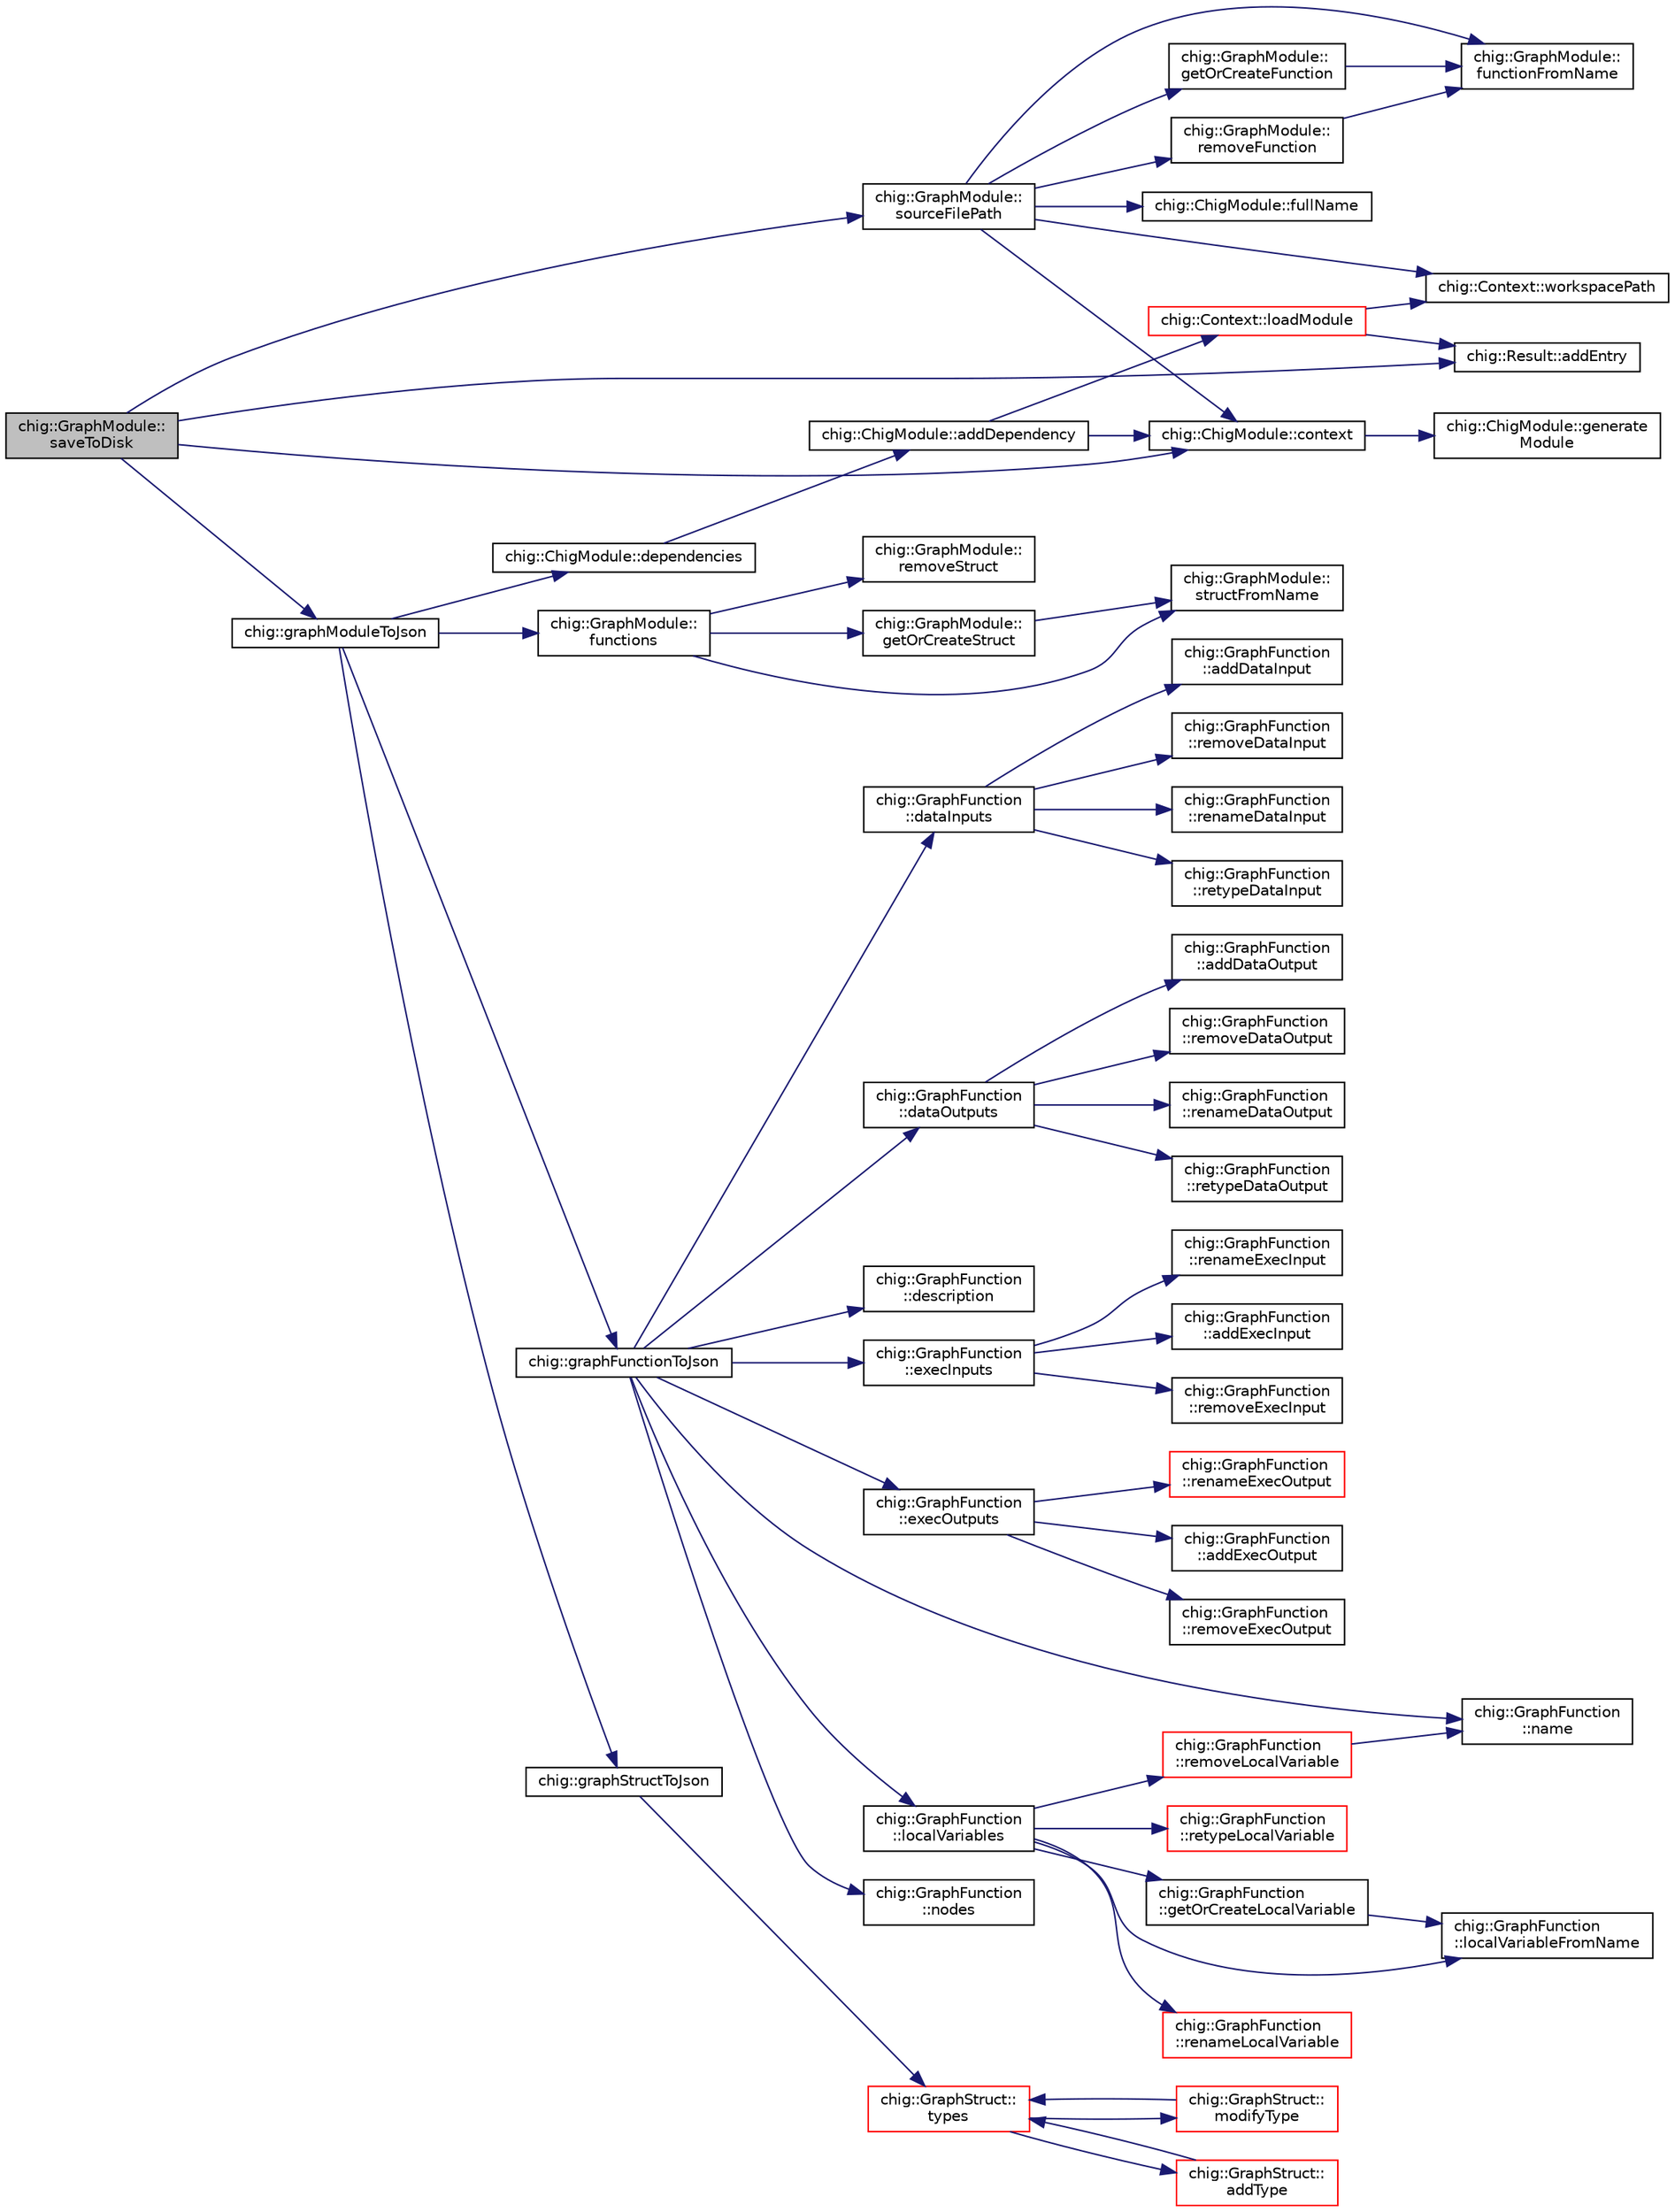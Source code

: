 digraph "chig::GraphModule::saveToDisk"
{
 // INTERACTIVE_SVG=YES
  edge [fontname="Helvetica",fontsize="10",labelfontname="Helvetica",labelfontsize="10"];
  node [fontname="Helvetica",fontsize="10",shape=record];
  rankdir="LR";
  Node349 [label="chig::GraphModule::\lsaveToDisk",height=0.2,width=0.4,color="black", fillcolor="grey75", style="filled", fontcolor="black"];
  Node349 -> Node350 [color="midnightblue",fontsize="10",style="solid",fontname="Helvetica"];
  Node350 [label="chig::Result::addEntry",height=0.2,width=0.4,color="black", fillcolor="white", style="filled",URL="$structchig_1_1Result.html#aabb30a56760c3a817518912d9eabb491",tooltip="Add a entry to the result, either a warning or an error. "];
  Node349 -> Node351 [color="midnightblue",fontsize="10",style="solid",fontname="Helvetica"];
  Node351 [label="chig::ChigModule::context",height=0.2,width=0.4,color="black", fillcolor="white", style="filled",URL="$structchig_1_1ChigModule.html#aad81aae17452ddc5fc43809924236385",tooltip="Get the Context that this module belongs to. "];
  Node351 -> Node352 [color="midnightblue",fontsize="10",style="solid",fontname="Helvetica"];
  Node352 [label="chig::ChigModule::generate\lModule",height=0.2,width=0.4,color="black", fillcolor="white", style="filled",URL="$structchig_1_1ChigModule.html#a7864ea1e3388965d05103768757962a4",tooltip="Generate a llvm::Module from the module. "];
  Node349 -> Node353 [color="midnightblue",fontsize="10",style="solid",fontname="Helvetica"];
  Node353 [label="chig::graphModuleToJson",height=0.2,width=0.4,color="black", fillcolor="white", style="filled",URL="$namespacechig.html#aaef3bb08f472ae32b2d3b292e69a007a",tooltip="Serialize a JsonModule to json. "];
  Node353 -> Node354 [color="midnightblue",fontsize="10",style="solid",fontname="Helvetica"];
  Node354 [label="chig::ChigModule::dependencies",height=0.2,width=0.4,color="black", fillcolor="white", style="filled",URL="$structchig_1_1ChigModule.html#a7f239dc07b0a4d74d6907da6f25127dc",tooltip="Get the dependencies. "];
  Node354 -> Node355 [color="midnightblue",fontsize="10",style="solid",fontname="Helvetica"];
  Node355 [label="chig::ChigModule::addDependency",height=0.2,width=0.4,color="black", fillcolor="white", style="filled",URL="$structchig_1_1ChigModule.html#ad5feee65f261f3777edddd027eb89400",tooltip="Add a dependency to the module Loads the module from context() if it isn&#39;t already loaded..."];
  Node355 -> Node351 [color="midnightblue",fontsize="10",style="solid",fontname="Helvetica"];
  Node355 -> Node356 [color="midnightblue",fontsize="10",style="solid",fontname="Helvetica"];
  Node356 [label="chig::Context::loadModule",height=0.2,width=0.4,color="red", fillcolor="white", style="filled",URL="$structchig_1_1Context.html#a75ab64b58e168998761ed6ebd5e493b2",tooltip="Load a module from disk. "];
  Node356 -> Node350 [color="midnightblue",fontsize="10",style="solid",fontname="Helvetica"];
  Node356 -> Node401 [color="midnightblue",fontsize="10",style="solid",fontname="Helvetica"];
  Node401 [label="chig::Context::workspacePath",height=0.2,width=0.4,color="black", fillcolor="white", style="filled",URL="$structchig_1_1Context.html#a21a5a702d92a00b87700e03782f9cb5f",tooltip="Get the workspace path of the Context. "];
  Node353 -> Node402 [color="midnightblue",fontsize="10",style="solid",fontname="Helvetica"];
  Node402 [label="chig::GraphModule::\lfunctions",height=0.2,width=0.4,color="black", fillcolor="white", style="filled",URL="$structchig_1_1GraphModule.html#a3aca789690eb2e7dedc764ae20154c9d",tooltip="Get functions. "];
  Node402 -> Node397 [color="midnightblue",fontsize="10",style="solid",fontname="Helvetica"];
  Node397 [label="chig::GraphModule::\lgetOrCreateStruct",height=0.2,width=0.4,color="black", fillcolor="white", style="filled",URL="$structchig_1_1GraphModule.html#af766a22d33074aafe823b19218321d6e",tooltip="Create a new struct in the module. "];
  Node397 -> Node398 [color="midnightblue",fontsize="10",style="solid",fontname="Helvetica"];
  Node398 [label="chig::GraphModule::\lstructFromName",height=0.2,width=0.4,color="black", fillcolor="white", style="filled",URL="$structchig_1_1GraphModule.html#a64831f6b192140fb9014025717df72ac",tooltip="Get a struct by name. "];
  Node402 -> Node403 [color="midnightblue",fontsize="10",style="solid",fontname="Helvetica"];
  Node403 [label="chig::GraphModule::\lremoveStruct",height=0.2,width=0.4,color="black", fillcolor="white", style="filled",URL="$structchig_1_1GraphModule.html#a7d3e60b0ac5dcc4304c4cfc0a8b13d07",tooltip="Remove a struct from the module by name. "];
  Node402 -> Node398 [color="midnightblue",fontsize="10",style="solid",fontname="Helvetica"];
  Node353 -> Node404 [color="midnightblue",fontsize="10",style="solid",fontname="Helvetica"];
  Node404 [label="chig::graphFunctionToJson",height=0.2,width=0.4,color="black", fillcolor="white", style="filled",URL="$namespacechig.html#ad0fd9448ab1cd1d73351fad5967a7b9b",tooltip="Serialize a GraphFunction to json. "];
  Node404 -> Node405 [color="midnightblue",fontsize="10",style="solid",fontname="Helvetica"];
  Node405 [label="chig::GraphFunction\l::dataInputs",height=0.2,width=0.4,color="black", fillcolor="white", style="filled",URL="$structchig_1_1GraphFunction.html#a42c555949c37c229eae02af3dabae189",tooltip="Get the function data inputs in the format {type, docstring}. "];
  Node405 -> Node406 [color="midnightblue",fontsize="10",style="solid",fontname="Helvetica"];
  Node406 [label="chig::GraphFunction\l::addDataInput",height=0.2,width=0.4,color="black", fillcolor="white", style="filled",URL="$structchig_1_1GraphFunction.html#a96e25b16c3f1cd0b4d1ffc9c070389d1",tooltip="Add an input to the end of the argument list. "];
  Node405 -> Node407 [color="midnightblue",fontsize="10",style="solid",fontname="Helvetica"];
  Node407 [label="chig::GraphFunction\l::removeDataInput",height=0.2,width=0.4,color="black", fillcolor="white", style="filled",URL="$structchig_1_1GraphFunction.html#a37067fab63f7d4c0299973382ef5607b",tooltip="Remove an input from the argument list Also removes invalid connections If idx is out of range..."];
  Node405 -> Node408 [color="midnightblue",fontsize="10",style="solid",fontname="Helvetica"];
  Node408 [label="chig::GraphFunction\l::renameDataInput",height=0.2,width=0.4,color="black", fillcolor="white", style="filled",URL="$structchig_1_1GraphFunction.html#ae7ea26fbaf4f04f7be23d62195645211",tooltip="Rename a data input This also updates the entry node If idx is out of range, this function does nothi..."];
  Node405 -> Node409 [color="midnightblue",fontsize="10",style="solid",fontname="Helvetica"];
  Node409 [label="chig::GraphFunction\l::retypeDataInput",height=0.2,width=0.4,color="black", fillcolor="white", style="filled",URL="$structchig_1_1GraphFunction.html#ad1ae363954d22ece7f8234b623330a47",tooltip="Change the type of a data input This also updates the entry node and disconnects invalid connections..."];
  Node404 -> Node410 [color="midnightblue",fontsize="10",style="solid",fontname="Helvetica"];
  Node410 [label="chig::GraphFunction\l::dataOutputs",height=0.2,width=0.4,color="black", fillcolor="white", style="filled",URL="$structchig_1_1GraphFunction.html#a94dca2e45795b16d6b4fe0be6c07f250",tooltip="Get the function data outputs in the format {type, docstring}. "];
  Node410 -> Node411 [color="midnightblue",fontsize="10",style="solid",fontname="Helvetica"];
  Node411 [label="chig::GraphFunction\l::addDataOutput",height=0.2,width=0.4,color="black", fillcolor="white", style="filled",URL="$structchig_1_1GraphFunction.html#adaddf17425ed569845a7d8a8b8f8c82c",tooltip="Add an data output to the end of the argument list. "];
  Node410 -> Node412 [color="midnightblue",fontsize="10",style="solid",fontname="Helvetica"];
  Node412 [label="chig::GraphFunction\l::removeDataOutput",height=0.2,width=0.4,color="black", fillcolor="white", style="filled",URL="$structchig_1_1GraphFunction.html#a6e4628bd6cede9f39bebebce287b3a29",tooltip="Remove an data output from the argument list Also removes invalid connections If idx is out of range..."];
  Node410 -> Node413 [color="midnightblue",fontsize="10",style="solid",fontname="Helvetica"];
  Node413 [label="chig::GraphFunction\l::renameDataOutput",height=0.2,width=0.4,color="black", fillcolor="white", style="filled",URL="$structchig_1_1GraphFunction.html#a3a247a0d0ca33569feadf271a8e8832e",tooltip="Modify an data output (change it&#39;s type and docstring) "];
  Node410 -> Node414 [color="midnightblue",fontsize="10",style="solid",fontname="Helvetica"];
  Node414 [label="chig::GraphFunction\l::retypeDataOutput",height=0.2,width=0.4,color="black", fillcolor="white", style="filled",URL="$structchig_1_1GraphFunction.html#af2980bb8a9b2ed91f19c799cb09e9c54",tooltip="Change the type of a data output This also updates all exit nodes and disconnects invalid connections..."];
  Node404 -> Node415 [color="midnightblue",fontsize="10",style="solid",fontname="Helvetica"];
  Node415 [label="chig::GraphFunction\l::description",height=0.2,width=0.4,color="black", fillcolor="white", style="filled",URL="$structchig_1_1GraphFunction.html#a48b7382c18c52ae83779b9973f7ddf31",tooltip="Get the description of the function. "];
  Node404 -> Node416 [color="midnightblue",fontsize="10",style="solid",fontname="Helvetica"];
  Node416 [label="chig::GraphFunction\l::execInputs",height=0.2,width=0.4,color="black", fillcolor="white", style="filled",URL="$structchig_1_1GraphFunction.html#a217197f9e54f57cd7a8751a335f4710b",tooltip="Get the function exec inputs. "];
  Node416 -> Node417 [color="midnightblue",fontsize="10",style="solid",fontname="Helvetica"];
  Node417 [label="chig::GraphFunction\l::addExecInput",height=0.2,width=0.4,color="black", fillcolor="white", style="filled",URL="$structchig_1_1GraphFunction.html#a330915b8bf45774e238fedecb62454b7",tooltip="Add an exec input to the end of the argument list. "];
  Node416 -> Node418 [color="midnightblue",fontsize="10",style="solid",fontname="Helvetica"];
  Node418 [label="chig::GraphFunction\l::removeExecInput",height=0.2,width=0.4,color="black", fillcolor="white", style="filled",URL="$structchig_1_1GraphFunction.html#a66ce414a8fddb835759fb9e7bacf653d",tooltip="Remove an exec input from the argument list If idx is out of range, this function does nothing..."];
  Node416 -> Node419 [color="midnightblue",fontsize="10",style="solid",fontname="Helvetica"];
  Node419 [label="chig::GraphFunction\l::renameExecInput",height=0.2,width=0.4,color="black", fillcolor="white", style="filled",URL="$structchig_1_1GraphFunction.html#a5d5b8c408ae7ae9692962cf2de1282fd",tooltip="Change the name for an exec input If idx is out of range, this function does nothing. "];
  Node404 -> Node420 [color="midnightblue",fontsize="10",style="solid",fontname="Helvetica"];
  Node420 [label="chig::GraphFunction\l::execOutputs",height=0.2,width=0.4,color="black", fillcolor="white", style="filled",URL="$structchig_1_1GraphFunction.html#ae155f716b072ef5f8e3ba064ae7ef8c0",tooltip="Get the function exec outputs. "];
  Node420 -> Node421 [color="midnightblue",fontsize="10",style="solid",fontname="Helvetica"];
  Node421 [label="chig::GraphFunction\l::addExecOutput",height=0.2,width=0.4,color="black", fillcolor="white", style="filled",URL="$structchig_1_1GraphFunction.html#ab843a083268c9a4cbfabc10fb72360fc",tooltip="Add an exec output to the end of the argument list. "];
  Node420 -> Node422 [color="midnightblue",fontsize="10",style="solid",fontname="Helvetica"];
  Node422 [label="chig::GraphFunction\l::removeExecOutput",height=0.2,width=0.4,color="black", fillcolor="white", style="filled",URL="$structchig_1_1GraphFunction.html#a21dc25d60387935e2d7bb1ea123d0e99",tooltip="Remove an exec output from the argument list If idx is out of range, this function does nothing..."];
  Node420 -> Node423 [color="midnightblue",fontsize="10",style="solid",fontname="Helvetica"];
  Node423 [label="chig::GraphFunction\l::renameExecOutput",height=0.2,width=0.4,color="red", fillcolor="white", style="filled",URL="$structchig_1_1GraphFunction.html#a242c9e82374bc304966506efd81ed0f5",tooltip="Rename an exec output If idx is out of range, this function does nothing. "];
  Node404 -> Node427 [color="midnightblue",fontsize="10",style="solid",fontname="Helvetica"];
  Node427 [label="chig::GraphFunction\l::localVariables",height=0.2,width=0.4,color="black", fillcolor="white", style="filled",URL="$structchig_1_1GraphFunction.html#a72a81861d1331948804b2a267598ec79",tooltip="Get the local variables. "];
  Node427 -> Node391 [color="midnightblue",fontsize="10",style="solid",fontname="Helvetica"];
  Node391 [label="chig::GraphFunction\l::getOrCreateLocalVariable",height=0.2,width=0.4,color="black", fillcolor="white", style="filled",URL="$structchig_1_1GraphFunction.html#a964778b9436923d46b84777331ad008c",tooltip="Create a new local varaible in the module. "];
  Node391 -> Node392 [color="midnightblue",fontsize="10",style="solid",fontname="Helvetica"];
  Node392 [label="chig::GraphFunction\l::localVariableFromName",height=0.2,width=0.4,color="black", fillcolor="white", style="filled",URL="$structchig_1_1GraphFunction.html#a34c7e4d2c114b9ba672a55dc2793f69c",tooltip="Get a local varaible by name. "];
  Node427 -> Node392 [color="midnightblue",fontsize="10",style="solid",fontname="Helvetica"];
  Node427 -> Node428 [color="midnightblue",fontsize="10",style="solid",fontname="Helvetica"];
  Node428 [label="chig::GraphFunction\l::removeLocalVariable",height=0.2,width=0.4,color="red", fillcolor="white", style="filled",URL="$structchig_1_1GraphFunction.html#a1c45651f8ac9b7bf9cebcd11d91763f0",tooltip="Remove a local variable from the function by name. "];
  Node428 -> Node367 [color="midnightblue",fontsize="10",style="solid",fontname="Helvetica"];
  Node367 [label="chig::GraphFunction\l::name",height=0.2,width=0.4,color="black", fillcolor="white", style="filled",URL="$structchig_1_1GraphFunction.html#a3291c0b882b4f73e5d60af4ca75b1a37",tooltip="Get the name of the function. "];
  Node427 -> Node430 [color="midnightblue",fontsize="10",style="solid",fontname="Helvetica"];
  Node430 [label="chig::GraphFunction\l::renameLocalVariable",height=0.2,width=0.4,color="red", fillcolor="white", style="filled",URL="$structchig_1_1GraphFunction.html#a9eff598c36c450953054331757bf6d6b",tooltip="Rename a local variable. "];
  Node427 -> Node432 [color="midnightblue",fontsize="10",style="solid",fontname="Helvetica"];
  Node432 [label="chig::GraphFunction\l::retypeLocalVariable",height=0.2,width=0.4,color="red", fillcolor="white", style="filled",URL="$structchig_1_1GraphFunction.html#a905a09106e02a246daac43a37c42b97b",tooltip="Set a new type to a local variable. "];
  Node404 -> Node367 [color="midnightblue",fontsize="10",style="solid",fontname="Helvetica"];
  Node404 -> Node394 [color="midnightblue",fontsize="10",style="solid",fontname="Helvetica"];
  Node394 [label="chig::GraphFunction\l::nodes",height=0.2,width=0.4,color="black", fillcolor="white", style="filled",URL="$structchig_1_1GraphFunction.html#a7460b1b14cbf073f576968e1a1ed1cd5",tooltip="Get the nodes in the function Usually called by connectData or connectExec or GraphFunction. "];
  Node353 -> Node436 [color="midnightblue",fontsize="10",style="solid",fontname="Helvetica"];
  Node436 [label="chig::graphStructToJson",height=0.2,width=0.4,color="black", fillcolor="white", style="filled",URL="$namespacechig.html#acb577a9d61ae779ccd61feb0b9193705",tooltip="Serialize a GraphStruct to json. "];
  Node436 -> Node437 [color="midnightblue",fontsize="10",style="solid",fontname="Helvetica"];
  Node437 [label="chig::GraphStruct::\ltypes",height=0.2,width=0.4,color="red", fillcolor="white", style="filled",URL="$structchig_1_1GraphStruct.html#a7c1a043c5bd131f444ebee3d9fac44ed",tooltip="Get the types the struct contains. "];
  Node437 -> Node438 [color="midnightblue",fontsize="10",style="solid",fontname="Helvetica"];
  Node438 [label="chig::GraphStruct::\laddType",height=0.2,width=0.4,color="red", fillcolor="white", style="filled",URL="$structchig_1_1GraphStruct.html#a1fd6254fcd1bc4497fb66b0a8f92eb0b",tooltip="Add a new type to the struct. "];
  Node438 -> Node437 [color="midnightblue",fontsize="10",style="solid",fontname="Helvetica"];
  Node437 -> Node440 [color="midnightblue",fontsize="10",style="solid",fontname="Helvetica"];
  Node440 [label="chig::GraphStruct::\lmodifyType",height=0.2,width=0.4,color="red", fillcolor="white", style="filled",URL="$structchig_1_1GraphStruct.html#a40f421df5b78913f266df3aefb8a3fd3",tooltip="Change the type and name of a type. "];
  Node440 -> Node437 [color="midnightblue",fontsize="10",style="solid",fontname="Helvetica"];
  Node349 -> Node446 [color="midnightblue",fontsize="10",style="solid",fontname="Helvetica"];
  Node446 [label="chig::GraphModule::\lsourceFilePath",height=0.2,width=0.4,color="black", fillcolor="white", style="filled",URL="$structchig_1_1GraphModule.html#a2b80440a0bdf4c760a12ea0309d68060",tooltip="Get the path to the source file It&#39;s not garunteed to exist, because it could have not been saved..."];
  Node446 -> Node351 [color="midnightblue",fontsize="10",style="solid",fontname="Helvetica"];
  Node446 -> Node401 [color="midnightblue",fontsize="10",style="solid",fontname="Helvetica"];
  Node446 -> Node360 [color="midnightblue",fontsize="10",style="solid",fontname="Helvetica"];
  Node360 [label="chig::ChigModule::fullName",height=0.2,width=0.4,color="black", fillcolor="white", style="filled",URL="$structchig_1_1ChigModule.html#ad730121a133fbc474fcb71d49f31f7b3",tooltip="Get the full name of the module. "];
  Node446 -> Node363 [color="midnightblue",fontsize="10",style="solid",fontname="Helvetica"];
  Node363 [label="chig::GraphModule::\lgetOrCreateFunction",height=0.2,width=0.4,color="black", fillcolor="white", style="filled",URL="$structchig_1_1GraphModule.html#a628d997f3978987e06a1fc05f86aab36",tooltip="Create a new function if it does&#39;t already exist. "];
  Node363 -> Node364 [color="midnightblue",fontsize="10",style="solid",fontname="Helvetica"];
  Node364 [label="chig::GraphModule::\lfunctionFromName",height=0.2,width=0.4,color="black", fillcolor="white", style="filled",URL="$structchig_1_1GraphModule.html#acf2cd8568f77bb56185e87e8ccb5889c",tooltip="Get a function from the name. "];
  Node446 -> Node447 [color="midnightblue",fontsize="10",style="solid",fontname="Helvetica"];
  Node447 [label="chig::GraphModule::\lremoveFunction",height=0.2,width=0.4,color="black", fillcolor="white", style="filled",URL="$structchig_1_1GraphModule.html#a1e4006bb0bd7eba8ce50cc7176d4477f",tooltip="Remove a function from the module. "];
  Node447 -> Node364 [color="midnightblue",fontsize="10",style="solid",fontname="Helvetica"];
  Node446 -> Node364 [color="midnightblue",fontsize="10",style="solid",fontname="Helvetica"];
}
